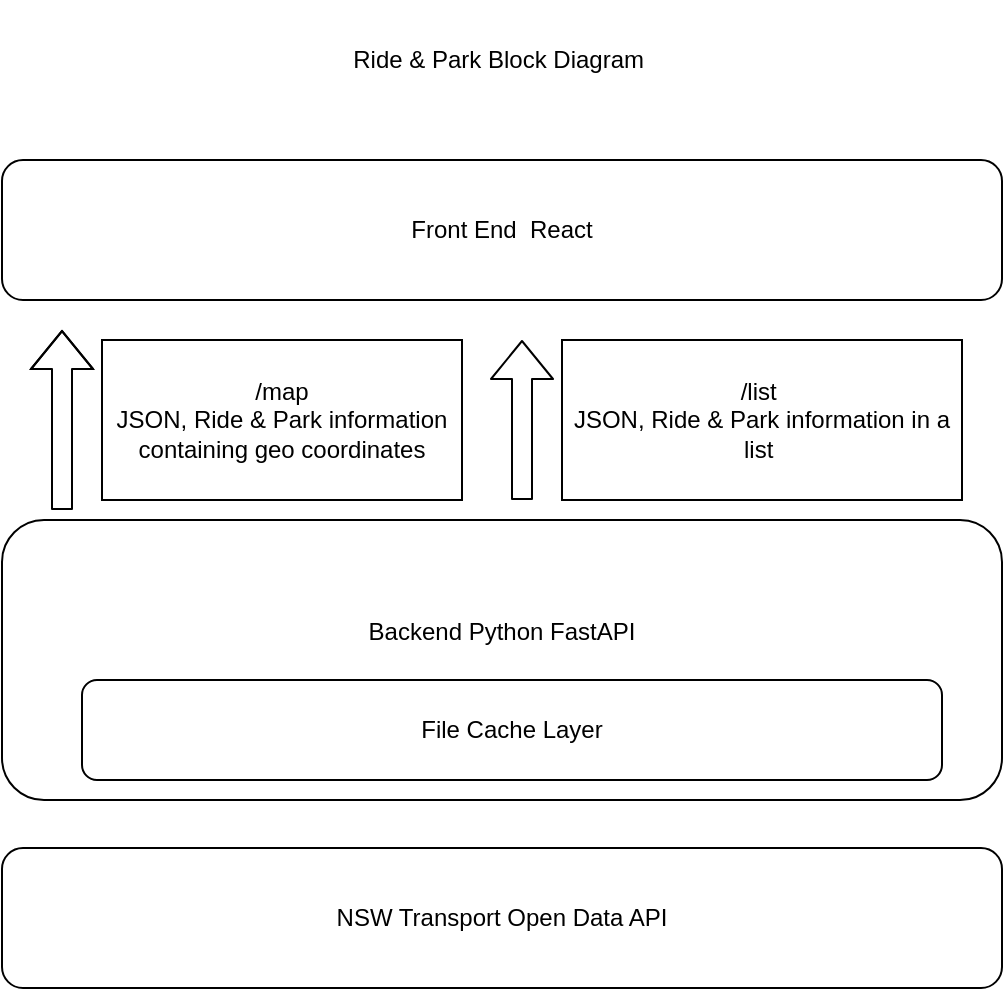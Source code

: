 <mxfile>
    <diagram id="eIlbh1QzlnZPnPslwl6P" name="Page-1">
        <mxGraphModel dx="1066" dy="614" grid="1" gridSize="10" guides="1" tooltips="1" connect="1" arrows="1" fold="1" page="1" pageScale="1" pageWidth="850" pageHeight="1100" math="0" shadow="0">
            <root>
                <mxCell id="0"/>
                <mxCell id="1" parent="0"/>
                <mxCell id="2" value="NSW Transport Open Data API" style="rounded=1;whiteSpace=wrap;html=1;" vertex="1" parent="1">
                    <mxGeometry x="60" y="544" width="500" height="70" as="geometry"/>
                </mxCell>
                <mxCell id="3" value="Backend Python FastAPI&lt;br&gt;&lt;br&gt;&lt;br&gt;" style="rounded=1;whiteSpace=wrap;html=1;" vertex="1" parent="1">
                    <mxGeometry x="60" y="380" width="500" height="140" as="geometry"/>
                </mxCell>
                <mxCell id="4" value="" style="shape=flexArrow;endArrow=classic;html=1;" edge="1" parent="1">
                    <mxGeometry width="50" height="50" relative="1" as="geometry">
                        <mxPoint x="90" y="375" as="sourcePoint"/>
                        <mxPoint x="90" y="285" as="targetPoint"/>
                        <Array as="points">
                            <mxPoint x="90" y="335"/>
                        </Array>
                    </mxGeometry>
                </mxCell>
                <mxCell id="5" value="" style="shape=flexArrow;endArrow=classic;html=1;" edge="1" parent="1">
                    <mxGeometry width="50" height="50" relative="1" as="geometry">
                        <mxPoint x="320" y="370" as="sourcePoint"/>
                        <mxPoint x="320" y="290" as="targetPoint"/>
                    </mxGeometry>
                </mxCell>
                <mxCell id="7" value="/list&amp;nbsp;&lt;br&gt;JSON, Ride &amp;amp; Park information in a list&amp;nbsp;" style="rounded=0;whiteSpace=wrap;html=1;" vertex="1" parent="1">
                    <mxGeometry x="340" y="290" width="200" height="80" as="geometry"/>
                </mxCell>
                <mxCell id="8" value="/map&lt;br&gt;JSON, Ride &amp;amp; Park information containing geo coordinates" style="rounded=0;whiteSpace=wrap;html=1;" vertex="1" parent="1">
                    <mxGeometry x="110" y="290" width="180" height="80" as="geometry"/>
                </mxCell>
                <mxCell id="9" value="Front End&amp;nbsp; React" style="rounded=1;whiteSpace=wrap;html=1;" vertex="1" parent="1">
                    <mxGeometry x="60" y="200" width="500" height="70" as="geometry"/>
                </mxCell>
                <mxCell id="10" value="File Cache Layer" style="rounded=1;whiteSpace=wrap;html=1;" vertex="1" parent="1">
                    <mxGeometry x="100" y="460" width="430" height="50" as="geometry"/>
                </mxCell>
                <mxCell id="12" value="Ride &amp;amp; Park Block Diagram&amp;nbsp;" style="rounded=0;whiteSpace=wrap;html=1;strokeColor=none;" vertex="1" parent="1">
                    <mxGeometry x="60" y="120" width="500" height="60" as="geometry"/>
                </mxCell>
            </root>
        </mxGraphModel>
    </diagram>
</mxfile>